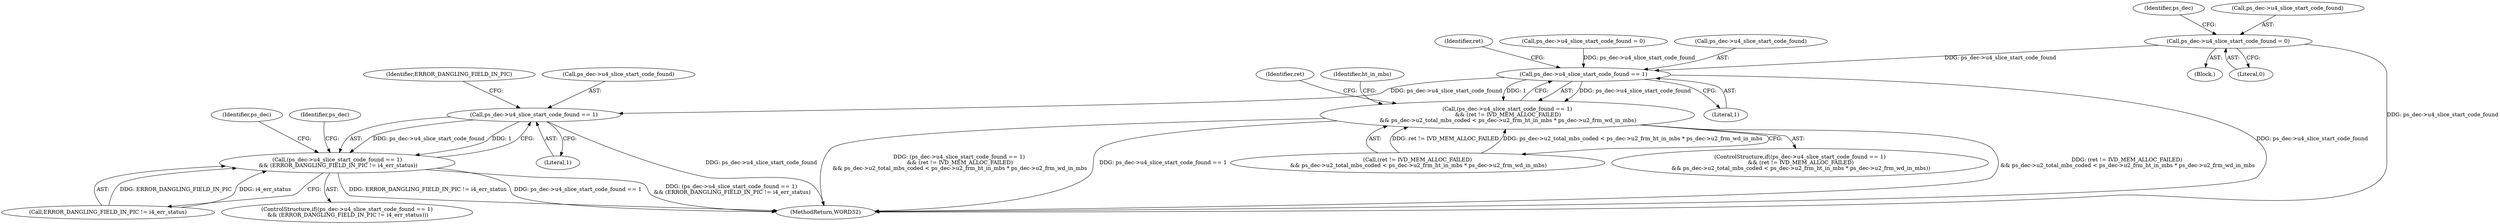 digraph "0_Android_33ef7de9ddc8ea7eb9cbc440d1cf89957a0c267b@pointer" {
"1000525" [label="(Call,ps_dec->u4_slice_start_code_found = 0)"];
"1001477" [label="(Call,ps_dec->u4_slice_start_code_found == 1)"];
"1001476" [label="(Call,(ps_dec->u4_slice_start_code_found == 1)\n && (ret != IVD_MEM_ALLOC_FAILED)\n && ps_dec->u2_total_mbs_coded < ps_dec->u2_frm_ht_in_mbs * ps_dec->u2_frm_wd_in_mbs)"];
"1001849" [label="(Call,ps_dec->u4_slice_start_code_found == 1)"];
"1001848" [label="(Call,(ps_dec->u4_slice_start_code_found == 1)\n && (ERROR_DANGLING_FIELD_IN_PIC != i4_err_status))"];
"1001482" [label="(Call,(ret != IVD_MEM_ALLOC_FAILED)\n && ps_dec->u2_total_mbs_coded < ps_dec->u2_frm_ht_in_mbs * ps_dec->u2_frm_wd_in_mbs)"];
"1001477" [label="(Call,ps_dec->u4_slice_start_code_found == 1)"];
"1001853" [label="(Literal,1)"];
"1000534" [label="(Identifier,ps_dec)"];
"1002189" [label="(MethodReturn,WORD32)"];
"1001504" [label="(Identifier,ht_in_mbs)"];
"1001855" [label="(Identifier,ERROR_DANGLING_FIELD_IN_PIC)"];
"1001484" [label="(Identifier,ret)"];
"1000529" [label="(Literal,0)"];
"1001343" [label="(Call,ps_dec->u4_slice_start_code_found = 0)"];
"1001594" [label="(Identifier,ret)"];
"1000152" [label="(Block,)"];
"1001476" [label="(Call,(ps_dec->u4_slice_start_code_found == 1)\n && (ret != IVD_MEM_ALLOC_FAILED)\n && ps_dec->u2_total_mbs_coded < ps_dec->u2_frm_ht_in_mbs * ps_dec->u2_frm_wd_in_mbs)"];
"1001475" [label="(ControlStructure,if((ps_dec->u4_slice_start_code_found == 1)\n && (ret != IVD_MEM_ALLOC_FAILED)\n && ps_dec->u2_total_mbs_coded < ps_dec->u2_frm_ht_in_mbs * ps_dec->u2_frm_wd_in_mbs))"];
"1000525" [label="(Call,ps_dec->u4_slice_start_code_found = 0)"];
"1001850" [label="(Call,ps_dec->u4_slice_start_code_found)"];
"1001854" [label="(Call,ERROR_DANGLING_FIELD_IN_PIC != i4_err_status)"];
"1002023" [label="(Identifier,ps_dec)"];
"1001481" [label="(Literal,1)"];
"1001478" [label="(Call,ps_dec->u4_slice_start_code_found)"];
"1001861" [label="(Identifier,ps_dec)"];
"1001848" [label="(Call,(ps_dec->u4_slice_start_code_found == 1)\n && (ERROR_DANGLING_FIELD_IN_PIC != i4_err_status))"];
"1000526" [label="(Call,ps_dec->u4_slice_start_code_found)"];
"1001849" [label="(Call,ps_dec->u4_slice_start_code_found == 1)"];
"1001847" [label="(ControlStructure,if((ps_dec->u4_slice_start_code_found == 1)\n && (ERROR_DANGLING_FIELD_IN_PIC != i4_err_status)))"];
"1000525" -> "1000152"  [label="AST: "];
"1000525" -> "1000529"  [label="CFG: "];
"1000526" -> "1000525"  [label="AST: "];
"1000529" -> "1000525"  [label="AST: "];
"1000534" -> "1000525"  [label="CFG: "];
"1000525" -> "1002189"  [label="DDG: ps_dec->u4_slice_start_code_found"];
"1000525" -> "1001477"  [label="DDG: ps_dec->u4_slice_start_code_found"];
"1001477" -> "1001476"  [label="AST: "];
"1001477" -> "1001481"  [label="CFG: "];
"1001478" -> "1001477"  [label="AST: "];
"1001481" -> "1001477"  [label="AST: "];
"1001484" -> "1001477"  [label="CFG: "];
"1001476" -> "1001477"  [label="CFG: "];
"1001477" -> "1002189"  [label="DDG: ps_dec->u4_slice_start_code_found"];
"1001477" -> "1001476"  [label="DDG: ps_dec->u4_slice_start_code_found"];
"1001477" -> "1001476"  [label="DDG: 1"];
"1001343" -> "1001477"  [label="DDG: ps_dec->u4_slice_start_code_found"];
"1001477" -> "1001849"  [label="DDG: ps_dec->u4_slice_start_code_found"];
"1001476" -> "1001475"  [label="AST: "];
"1001476" -> "1001482"  [label="CFG: "];
"1001482" -> "1001476"  [label="AST: "];
"1001504" -> "1001476"  [label="CFG: "];
"1001594" -> "1001476"  [label="CFG: "];
"1001476" -> "1002189"  [label="DDG: (ps_dec->u4_slice_start_code_found == 1)\n && (ret != IVD_MEM_ALLOC_FAILED)\n && ps_dec->u2_total_mbs_coded < ps_dec->u2_frm_ht_in_mbs * ps_dec->u2_frm_wd_in_mbs"];
"1001476" -> "1002189"  [label="DDG: ps_dec->u4_slice_start_code_found == 1"];
"1001476" -> "1002189"  [label="DDG: (ret != IVD_MEM_ALLOC_FAILED)\n && ps_dec->u2_total_mbs_coded < ps_dec->u2_frm_ht_in_mbs * ps_dec->u2_frm_wd_in_mbs"];
"1001482" -> "1001476"  [label="DDG: ret != IVD_MEM_ALLOC_FAILED"];
"1001482" -> "1001476"  [label="DDG: ps_dec->u2_total_mbs_coded < ps_dec->u2_frm_ht_in_mbs * ps_dec->u2_frm_wd_in_mbs"];
"1001849" -> "1001848"  [label="AST: "];
"1001849" -> "1001853"  [label="CFG: "];
"1001850" -> "1001849"  [label="AST: "];
"1001853" -> "1001849"  [label="AST: "];
"1001855" -> "1001849"  [label="CFG: "];
"1001848" -> "1001849"  [label="CFG: "];
"1001849" -> "1002189"  [label="DDG: ps_dec->u4_slice_start_code_found"];
"1001849" -> "1001848"  [label="DDG: ps_dec->u4_slice_start_code_found"];
"1001849" -> "1001848"  [label="DDG: 1"];
"1001848" -> "1001847"  [label="AST: "];
"1001848" -> "1001854"  [label="CFG: "];
"1001854" -> "1001848"  [label="AST: "];
"1001861" -> "1001848"  [label="CFG: "];
"1002023" -> "1001848"  [label="CFG: "];
"1001848" -> "1002189"  [label="DDG: (ps_dec->u4_slice_start_code_found == 1)\n && (ERROR_DANGLING_FIELD_IN_PIC != i4_err_status)"];
"1001848" -> "1002189"  [label="DDG: ERROR_DANGLING_FIELD_IN_PIC != i4_err_status"];
"1001848" -> "1002189"  [label="DDG: ps_dec->u4_slice_start_code_found == 1"];
"1001854" -> "1001848"  [label="DDG: ERROR_DANGLING_FIELD_IN_PIC"];
"1001854" -> "1001848"  [label="DDG: i4_err_status"];
}
